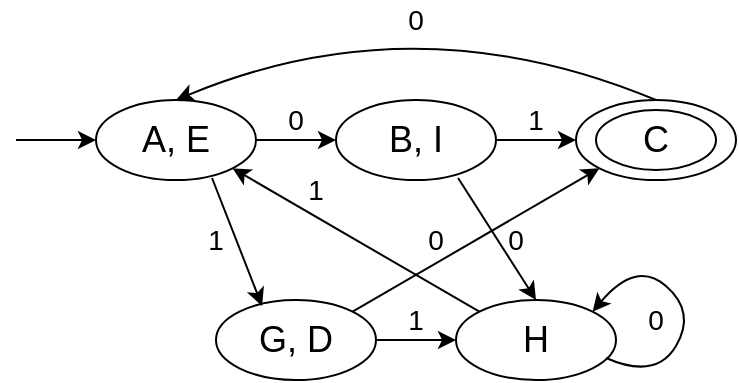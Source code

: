 <mxfile pages="1" version="11.2.8" type="device"><diagram id="3ADuCxcDd1baTfr4Ex-g" name="Page-1"><mxGraphModel dx="1422" dy="742" grid="1" gridSize="10" guides="1" tooltips="1" connect="1" arrows="1" fold="1" page="1" pageScale="1" pageWidth="850" pageHeight="1100" math="0" shadow="0"><root><mxCell id="0"/><mxCell id="1" parent="0"/><mxCell id="qapXapEaBRKlXXZLN8-B-1" value="A, E" style="ellipse;whiteSpace=wrap;html=1;fontSize=18;" vertex="1" parent="1"><mxGeometry x="160" y="500" width="80" height="40" as="geometry"/></mxCell><mxCell id="qapXapEaBRKlXXZLN8-B-2" value="B, I" style="ellipse;whiteSpace=wrap;html=1;fontSize=18;" vertex="1" parent="1"><mxGeometry x="280" y="500" width="80" height="40" as="geometry"/></mxCell><mxCell id="qapXapEaBRKlXXZLN8-B-3" value="" style="ellipse;whiteSpace=wrap;html=1;fontSize=18;" vertex="1" parent="1"><mxGeometry x="400" y="500" width="80" height="40" as="geometry"/></mxCell><mxCell id="qapXapEaBRKlXXZLN8-B-4" value="G, D" style="ellipse;whiteSpace=wrap;html=1;fontSize=18;" vertex="1" parent="1"><mxGeometry x="220" y="600" width="80" height="40" as="geometry"/></mxCell><mxCell id="qapXapEaBRKlXXZLN8-B-5" value="H" style="ellipse;whiteSpace=wrap;html=1;fontSize=18;" vertex="1" parent="1"><mxGeometry x="340" y="600" width="80" height="40" as="geometry"/></mxCell><mxCell id="qapXapEaBRKlXXZLN8-B-6" value="" style="endArrow=classic;html=1;entryX=0;entryY=0.5;entryDx=0;entryDy=0;fontSize=18;" edge="1" parent="1" target="qapXapEaBRKlXXZLN8-B-1"><mxGeometry width="50" height="50" relative="1" as="geometry"><mxPoint x="120" y="520" as="sourcePoint"/><mxPoint x="150" y="515" as="targetPoint"/></mxGeometry></mxCell><mxCell id="qapXapEaBRKlXXZLN8-B-7" value="C" style="ellipse;whiteSpace=wrap;html=1;fontSize=18;" vertex="1" parent="1"><mxGeometry x="410" y="505" width="60" height="30" as="geometry"/></mxCell><mxCell id="qapXapEaBRKlXXZLN8-B-8" value="" style="endArrow=classic;html=1;fontSize=18;entryX=0;entryY=1;entryDx=0;entryDy=0;exitX=1;exitY=0;exitDx=0;exitDy=0;" edge="1" parent="1" source="qapXapEaBRKlXXZLN8-B-4" target="qapXapEaBRKlXXZLN8-B-3"><mxGeometry width="50" height="50" relative="1" as="geometry"><mxPoint x="110" y="710" as="sourcePoint"/><mxPoint x="160" y="660" as="targetPoint"/></mxGeometry></mxCell><mxCell id="qapXapEaBRKlXXZLN8-B-9" value="" style="endArrow=classic;html=1;fontSize=18;exitX=1;exitY=0.5;exitDx=0;exitDy=0;entryX=0;entryY=0.5;entryDx=0;entryDy=0;" edge="1" parent="1" source="qapXapEaBRKlXXZLN8-B-4" target="qapXapEaBRKlXXZLN8-B-5"><mxGeometry width="50" height="50" relative="1" as="geometry"><mxPoint x="110" y="710" as="sourcePoint"/><mxPoint x="160" y="660" as="targetPoint"/></mxGeometry></mxCell><mxCell id="qapXapEaBRKlXXZLN8-B-10" value="" style="endArrow=classic;html=1;fontSize=18;exitX=0.725;exitY=0.975;exitDx=0;exitDy=0;entryX=0.288;entryY=0.075;entryDx=0;entryDy=0;entryPerimeter=0;exitPerimeter=0;" edge="1" parent="1" source="qapXapEaBRKlXXZLN8-B-1" target="qapXapEaBRKlXXZLN8-B-4"><mxGeometry width="50" height="50" relative="1" as="geometry"><mxPoint x="110" y="710" as="sourcePoint"/><mxPoint x="170" y="610" as="targetPoint"/></mxGeometry></mxCell><mxCell id="qapXapEaBRKlXXZLN8-B-11" value="" style="endArrow=classic;html=1;fontSize=18;exitX=1;exitY=0.5;exitDx=0;exitDy=0;entryX=0;entryY=0.5;entryDx=0;entryDy=0;" edge="1" parent="1" source="qapXapEaBRKlXXZLN8-B-1" target="qapXapEaBRKlXXZLN8-B-2"><mxGeometry width="50" height="50" relative="1" as="geometry"><mxPoint x="100" y="790" as="sourcePoint"/><mxPoint x="150" y="740" as="targetPoint"/></mxGeometry></mxCell><mxCell id="qapXapEaBRKlXXZLN8-B-12" value="" style="endArrow=classic;html=1;fontSize=18;exitX=1;exitY=0.5;exitDx=0;exitDy=0;entryX=0;entryY=0.5;entryDx=0;entryDy=0;" edge="1" parent="1" source="qapXapEaBRKlXXZLN8-B-2" target="qapXapEaBRKlXXZLN8-B-3"><mxGeometry width="50" height="50" relative="1" as="geometry"><mxPoint x="90" y="870" as="sourcePoint"/><mxPoint x="140" y="820" as="targetPoint"/></mxGeometry></mxCell><mxCell id="qapXapEaBRKlXXZLN8-B-13" value="" style="curved=1;endArrow=classic;html=1;fontSize=18;exitX=0.5;exitY=0;exitDx=0;exitDy=0;entryX=0.5;entryY=0;entryDx=0;entryDy=0;" edge="1" parent="1" source="qapXapEaBRKlXXZLN8-B-3" target="qapXapEaBRKlXXZLN8-B-1"><mxGeometry width="50" height="50" relative="1" as="geometry"><mxPoint x="90" y="610" as="sourcePoint"/><mxPoint x="160" y="660" as="targetPoint"/><Array as="points"><mxPoint x="320" y="450"/></Array></mxGeometry></mxCell><mxCell id="qapXapEaBRKlXXZLN8-B-14" value="" style="endArrow=classic;html=1;fontSize=18;exitX=0.763;exitY=0.975;exitDx=0;exitDy=0;exitPerimeter=0;entryX=0.5;entryY=0;entryDx=0;entryDy=0;" edge="1" parent="1" source="qapXapEaBRKlXXZLN8-B-2" target="qapXapEaBRKlXXZLN8-B-5"><mxGeometry width="50" height="50" relative="1" as="geometry"><mxPoint x="350" y="550" as="sourcePoint"/><mxPoint x="160" y="660" as="targetPoint"/></mxGeometry></mxCell><mxCell id="qapXapEaBRKlXXZLN8-B-15" value="" style="curved=1;endArrow=classic;html=1;fontSize=18;exitX=0.938;exitY=0.725;exitDx=0;exitDy=0;entryX=1;entryY=0;entryDx=0;entryDy=0;exitPerimeter=0;" edge="1" parent="1" source="qapXapEaBRKlXXZLN8-B-5" target="qapXapEaBRKlXXZLN8-B-5"><mxGeometry width="50" height="50" relative="1" as="geometry"><mxPoint x="110" y="710" as="sourcePoint"/><mxPoint x="160" y="660" as="targetPoint"/><Array as="points"><mxPoint x="440" y="640"/><mxPoint x="460" y="606"/><mxPoint x="430" y="580"/></Array></mxGeometry></mxCell><mxCell id="qapXapEaBRKlXXZLN8-B-16" value="" style="endArrow=classic;html=1;fontSize=18;exitX=0;exitY=0;exitDx=0;exitDy=0;entryX=1;entryY=1;entryDx=0;entryDy=0;" edge="1" parent="1" source="qapXapEaBRKlXXZLN8-B-5" target="qapXapEaBRKlXXZLN8-B-1"><mxGeometry width="50" height="50" relative="1" as="geometry"><mxPoint x="110" y="710" as="sourcePoint"/><mxPoint x="160" y="660" as="targetPoint"/></mxGeometry></mxCell><mxCell id="qapXapEaBRKlXXZLN8-B-17" value="0" style="text;html=1;strokeColor=none;fillColor=none;align=center;verticalAlign=middle;whiteSpace=wrap;rounded=0;fontSize=14;" vertex="1" parent="1"><mxGeometry x="240" y="500" width="40" height="20" as="geometry"/></mxCell><mxCell id="qapXapEaBRKlXXZLN8-B-18" value="0" style="text;html=1;strokeColor=none;fillColor=none;align=center;verticalAlign=middle;whiteSpace=wrap;rounded=0;fontSize=14;" vertex="1" parent="1"><mxGeometry x="420" y="600" width="40" height="20" as="geometry"/></mxCell><mxCell id="qapXapEaBRKlXXZLN8-B-20" value="0" style="text;html=1;strokeColor=none;fillColor=none;align=center;verticalAlign=middle;whiteSpace=wrap;rounded=0;fontSize=14;" vertex="1" parent="1"><mxGeometry x="310" y="560" width="40" height="20" as="geometry"/></mxCell><mxCell id="qapXapEaBRKlXXZLN8-B-21" value="0" style="text;html=1;strokeColor=none;fillColor=none;align=center;verticalAlign=middle;whiteSpace=wrap;rounded=0;fontSize=14;" vertex="1" parent="1"><mxGeometry x="350" y="560" width="40" height="20" as="geometry"/></mxCell><mxCell id="qapXapEaBRKlXXZLN8-B-22" value="1" style="text;html=1;strokeColor=none;fillColor=none;align=center;verticalAlign=middle;whiteSpace=wrap;rounded=0;fontSize=14;" vertex="1" parent="1"><mxGeometry x="360" y="500" width="40" height="20" as="geometry"/></mxCell><mxCell id="qapXapEaBRKlXXZLN8-B-24" value="1" style="text;html=1;strokeColor=none;fillColor=none;align=center;verticalAlign=middle;whiteSpace=wrap;rounded=0;fontSize=14;" vertex="1" parent="1"><mxGeometry x="200" y="560" width="40" height="20" as="geometry"/></mxCell><mxCell id="qapXapEaBRKlXXZLN8-B-25" value="1" style="text;html=1;strokeColor=none;fillColor=none;align=center;verticalAlign=middle;whiteSpace=wrap;rounded=0;fontSize=14;" vertex="1" parent="1"><mxGeometry x="250" y="535" width="40" height="20" as="geometry"/></mxCell><mxCell id="qapXapEaBRKlXXZLN8-B-26" value="1" style="text;html=1;strokeColor=none;fillColor=none;align=center;verticalAlign=middle;whiteSpace=wrap;rounded=0;fontSize=14;" vertex="1" parent="1"><mxGeometry x="300" y="600" width="40" height="20" as="geometry"/></mxCell><mxCell id="qapXapEaBRKlXXZLN8-B-27" value="0" style="text;html=1;strokeColor=none;fillColor=none;align=center;verticalAlign=middle;whiteSpace=wrap;rounded=0;fontSize=14;" vertex="1" parent="1"><mxGeometry x="310" y="450" width="20" height="20" as="geometry"/></mxCell></root></mxGraphModel></diagram></mxfile>